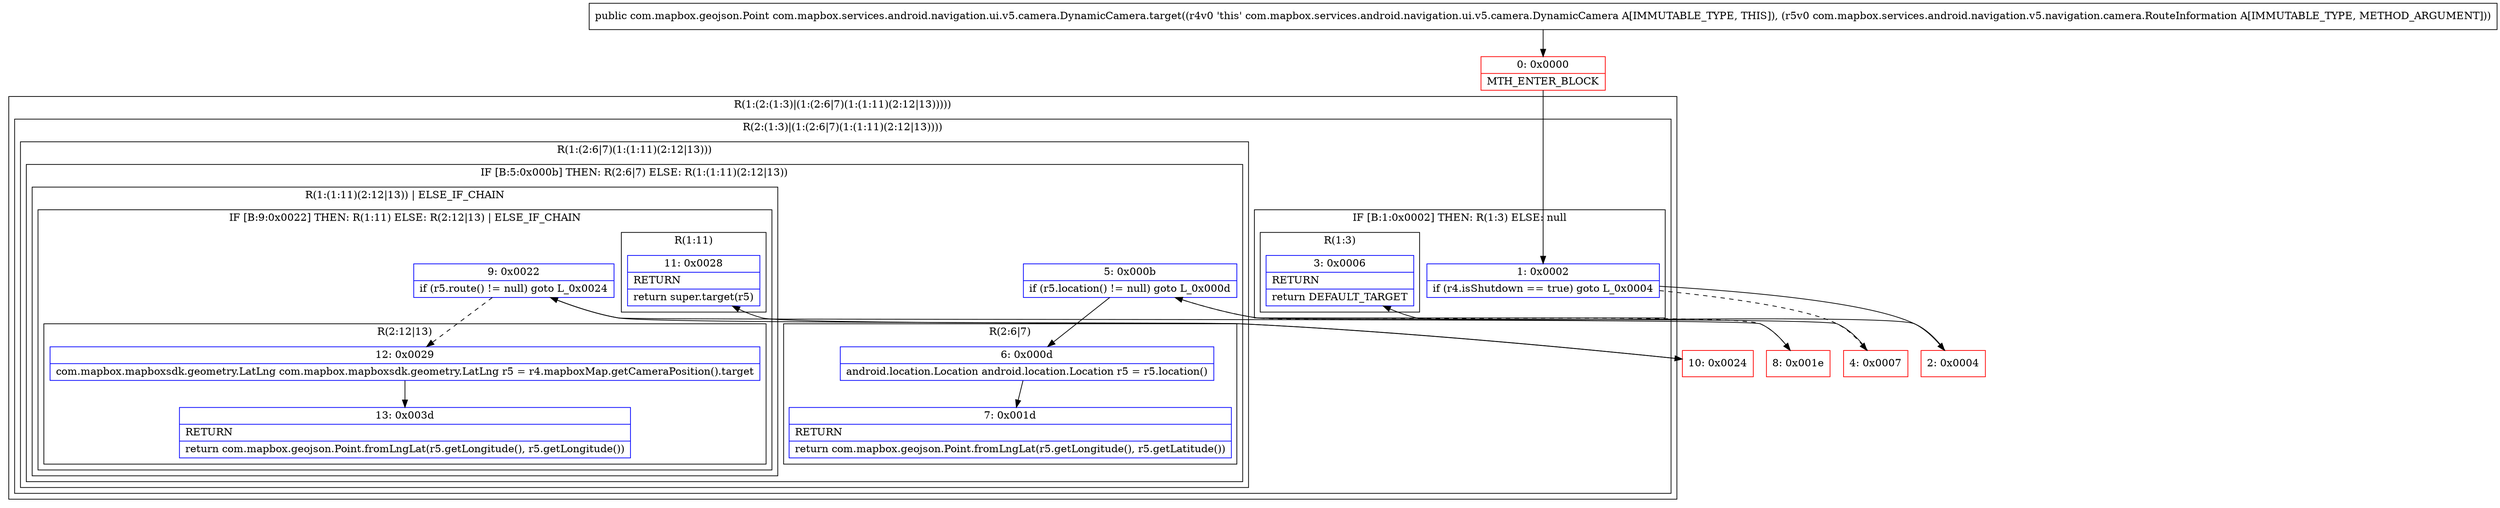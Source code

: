 digraph "CFG forcom.mapbox.services.android.navigation.ui.v5.camera.DynamicCamera.target(Lcom\/mapbox\/services\/android\/navigation\/v5\/navigation\/camera\/RouteInformation;)Lcom\/mapbox\/geojson\/Point;" {
subgraph cluster_Region_938938471 {
label = "R(1:(2:(1:3)|(1:(2:6|7)(1:(1:11)(2:12|13)))))";
node [shape=record,color=blue];
subgraph cluster_Region_1831089481 {
label = "R(2:(1:3)|(1:(2:6|7)(1:(1:11)(2:12|13))))";
node [shape=record,color=blue];
subgraph cluster_IfRegion_1142142272 {
label = "IF [B:1:0x0002] THEN: R(1:3) ELSE: null";
node [shape=record,color=blue];
Node_1 [shape=record,label="{1\:\ 0x0002|if (r4.isShutdown == true) goto L_0x0004\l}"];
subgraph cluster_Region_833820992 {
label = "R(1:3)";
node [shape=record,color=blue];
Node_3 [shape=record,label="{3\:\ 0x0006|RETURN\l|return DEFAULT_TARGET\l}"];
}
}
subgraph cluster_Region_1044923193 {
label = "R(1:(2:6|7)(1:(1:11)(2:12|13)))";
node [shape=record,color=blue];
subgraph cluster_IfRegion_1913300932 {
label = "IF [B:5:0x000b] THEN: R(2:6|7) ELSE: R(1:(1:11)(2:12|13))";
node [shape=record,color=blue];
Node_5 [shape=record,label="{5\:\ 0x000b|if (r5.location() != null) goto L_0x000d\l}"];
subgraph cluster_Region_2063921012 {
label = "R(2:6|7)";
node [shape=record,color=blue];
Node_6 [shape=record,label="{6\:\ 0x000d|android.location.Location android.location.Location r5 = r5.location()\l}"];
Node_7 [shape=record,label="{7\:\ 0x001d|RETURN\l|return com.mapbox.geojson.Point.fromLngLat(r5.getLongitude(), r5.getLatitude())\l}"];
}
subgraph cluster_Region_728409456 {
label = "R(1:(1:11)(2:12|13)) | ELSE_IF_CHAIN\l";
node [shape=record,color=blue];
subgraph cluster_IfRegion_45797444 {
label = "IF [B:9:0x0022] THEN: R(1:11) ELSE: R(2:12|13) | ELSE_IF_CHAIN\l";
node [shape=record,color=blue];
Node_9 [shape=record,label="{9\:\ 0x0022|if (r5.route() != null) goto L_0x0024\l}"];
subgraph cluster_Region_2115439265 {
label = "R(1:11)";
node [shape=record,color=blue];
Node_11 [shape=record,label="{11\:\ 0x0028|RETURN\l|return super.target(r5)\l}"];
}
subgraph cluster_Region_220810177 {
label = "R(2:12|13)";
node [shape=record,color=blue];
Node_12 [shape=record,label="{12\:\ 0x0029|com.mapbox.mapboxsdk.geometry.LatLng com.mapbox.mapboxsdk.geometry.LatLng r5 = r4.mapboxMap.getCameraPosition().target\l}"];
Node_13 [shape=record,label="{13\:\ 0x003d|RETURN\l|return com.mapbox.geojson.Point.fromLngLat(r5.getLongitude(), r5.getLongitude())\l}"];
}
}
}
}
}
}
}
Node_0 [shape=record,color=red,label="{0\:\ 0x0000|MTH_ENTER_BLOCK\l}"];
Node_2 [shape=record,color=red,label="{2\:\ 0x0004}"];
Node_4 [shape=record,color=red,label="{4\:\ 0x0007}"];
Node_8 [shape=record,color=red,label="{8\:\ 0x001e}"];
Node_10 [shape=record,color=red,label="{10\:\ 0x0024}"];
MethodNode[shape=record,label="{public com.mapbox.geojson.Point com.mapbox.services.android.navigation.ui.v5.camera.DynamicCamera.target((r4v0 'this' com.mapbox.services.android.navigation.ui.v5.camera.DynamicCamera A[IMMUTABLE_TYPE, THIS]), (r5v0 com.mapbox.services.android.navigation.v5.navigation.camera.RouteInformation A[IMMUTABLE_TYPE, METHOD_ARGUMENT])) }"];
MethodNode -> Node_0;
Node_1 -> Node_2;
Node_1 -> Node_4[style=dashed];
Node_5 -> Node_6;
Node_5 -> Node_8[style=dashed];
Node_6 -> Node_7;
Node_9 -> Node_10;
Node_9 -> Node_12[style=dashed];
Node_12 -> Node_13;
Node_0 -> Node_1;
Node_2 -> Node_3;
Node_4 -> Node_5;
Node_8 -> Node_9;
Node_10 -> Node_11;
}

